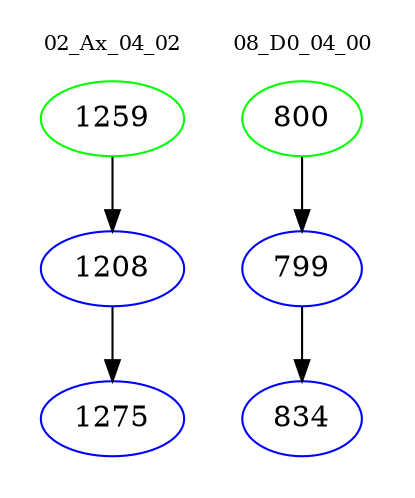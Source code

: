 digraph{
subgraph cluster_0 {
color = white
label = "02_Ax_04_02";
fontsize=10;
T0_1259 [label="1259", color="green"]
T0_1259 -> T0_1208 [color="black"]
T0_1208 [label="1208", color="blue"]
T0_1208 -> T0_1275 [color="black"]
T0_1275 [label="1275", color="blue"]
}
subgraph cluster_1 {
color = white
label = "08_D0_04_00";
fontsize=10;
T1_800 [label="800", color="green"]
T1_800 -> T1_799 [color="black"]
T1_799 [label="799", color="blue"]
T1_799 -> T1_834 [color="black"]
T1_834 [label="834", color="blue"]
}
}
